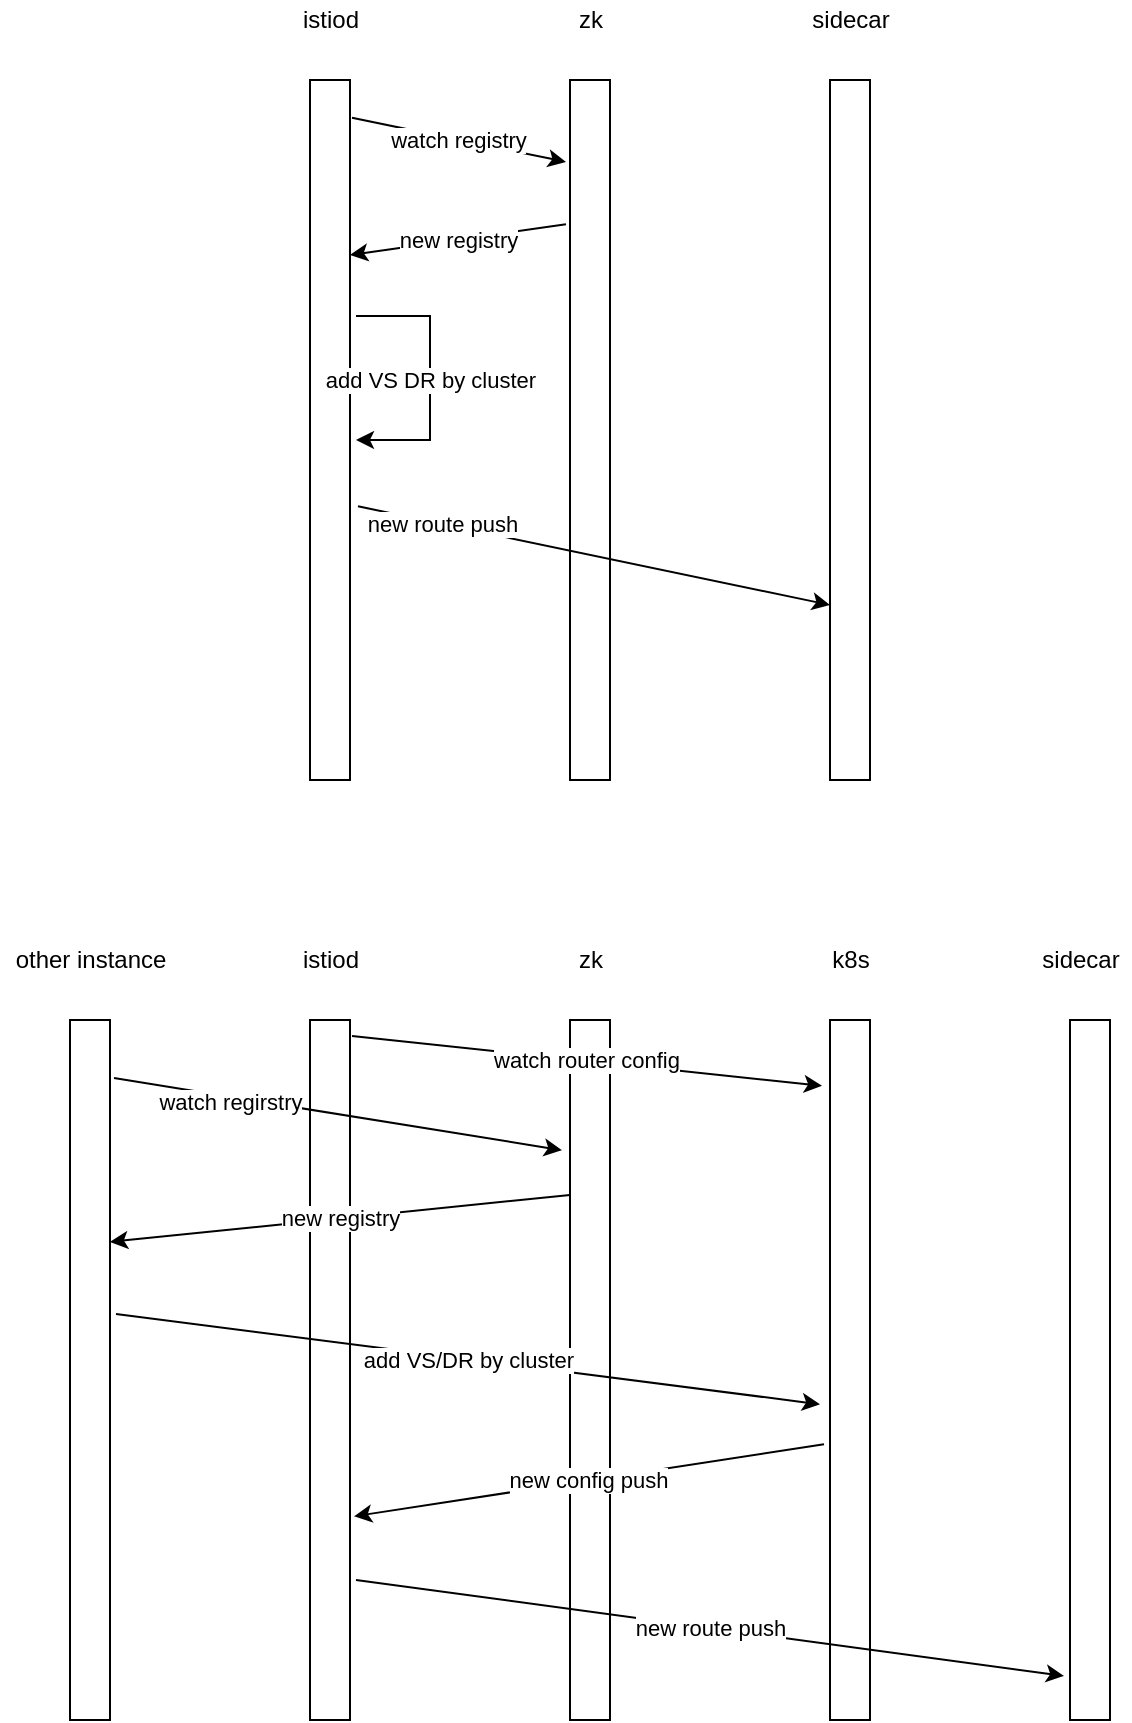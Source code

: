 <mxfile version="16.5.6" type="github">
  <diagram id="-fcBsosHx5FsOHfcFz-H" name="第 1 页">
    <mxGraphModel dx="946" dy="613" grid="1" gridSize="10" guides="1" tooltips="1" connect="1" arrows="1" fold="1" page="1" pageScale="1" pageWidth="827" pageHeight="1169" math="0" shadow="0">
      <root>
        <mxCell id="0" />
        <mxCell id="1" parent="0" />
        <mxCell id="_6Py2wAba6qg6AIEKZOI-1" value="" style="rounded=0;whiteSpace=wrap;html=1;" vertex="1" parent="1">
          <mxGeometry x="210" y="170" width="20" height="350" as="geometry" />
        </mxCell>
        <mxCell id="_6Py2wAba6qg6AIEKZOI-2" value="istiod" style="text;html=1;align=center;verticalAlign=middle;resizable=0;points=[];autosize=1;strokeColor=none;fillColor=none;" vertex="1" parent="1">
          <mxGeometry x="200" y="130" width="40" height="20" as="geometry" />
        </mxCell>
        <mxCell id="_6Py2wAba6qg6AIEKZOI-3" value="" style="rounded=0;whiteSpace=wrap;html=1;" vertex="1" parent="1">
          <mxGeometry x="340" y="170" width="20" height="350" as="geometry" />
        </mxCell>
        <mxCell id="_6Py2wAba6qg6AIEKZOI-4" value="zk" style="text;html=1;align=center;verticalAlign=middle;resizable=0;points=[];autosize=1;strokeColor=none;fillColor=none;" vertex="1" parent="1">
          <mxGeometry x="335" y="130" width="30" height="20" as="geometry" />
        </mxCell>
        <mxCell id="_6Py2wAba6qg6AIEKZOI-5" value="" style="rounded=0;whiteSpace=wrap;html=1;" vertex="1" parent="1">
          <mxGeometry x="470" y="170" width="20" height="350" as="geometry" />
        </mxCell>
        <mxCell id="_6Py2wAba6qg6AIEKZOI-6" value="sidecar" style="text;html=1;align=center;verticalAlign=middle;resizable=0;points=[];autosize=1;strokeColor=none;fillColor=none;" vertex="1" parent="1">
          <mxGeometry x="455" y="130" width="50" height="20" as="geometry" />
        </mxCell>
        <mxCell id="_6Py2wAba6qg6AIEKZOI-7" value="watch registry" style="endArrow=classic;html=1;rounded=0;exitX=1.05;exitY=0.054;exitDx=0;exitDy=0;exitPerimeter=0;entryX=-0.1;entryY=0.117;entryDx=0;entryDy=0;entryPerimeter=0;" edge="1" parent="1" source="_6Py2wAba6qg6AIEKZOI-1" target="_6Py2wAba6qg6AIEKZOI-3">
          <mxGeometry width="50" height="50" relative="1" as="geometry">
            <mxPoint x="390" y="350" as="sourcePoint" />
            <mxPoint x="440" y="300" as="targetPoint" />
          </mxGeometry>
        </mxCell>
        <mxCell id="_6Py2wAba6qg6AIEKZOI-8" value="new registry" style="endArrow=classic;html=1;rounded=0;exitX=-0.1;exitY=0.206;exitDx=0;exitDy=0;exitPerimeter=0;entryX=1;entryY=0.25;entryDx=0;entryDy=0;" edge="1" parent="1" source="_6Py2wAba6qg6AIEKZOI-3" target="_6Py2wAba6qg6AIEKZOI-1">
          <mxGeometry width="50" height="50" relative="1" as="geometry">
            <mxPoint x="390" y="350" as="sourcePoint" />
            <mxPoint x="440" y="300" as="targetPoint" />
          </mxGeometry>
        </mxCell>
        <mxCell id="_6Py2wAba6qg6AIEKZOI-9" value="add VS DR by cluster" style="endArrow=classic;html=1;rounded=0;exitX=1.15;exitY=0.337;exitDx=0;exitDy=0;exitPerimeter=0;" edge="1" parent="1" source="_6Py2wAba6qg6AIEKZOI-1">
          <mxGeometry x="0.015" width="50" height="50" relative="1" as="geometry">
            <mxPoint x="390" y="350" as="sourcePoint" />
            <mxPoint x="233" y="350" as="targetPoint" />
            <Array as="points">
              <mxPoint x="270" y="288" />
              <mxPoint x="270" y="310" />
              <mxPoint x="270" y="350" />
            </Array>
            <mxPoint as="offset" />
          </mxGeometry>
        </mxCell>
        <mxCell id="_6Py2wAba6qg6AIEKZOI-10" value="" style="endArrow=classic;html=1;rounded=0;exitX=1.2;exitY=0.609;exitDx=0;exitDy=0;exitPerimeter=0;entryX=0;entryY=0.75;entryDx=0;entryDy=0;" edge="1" parent="1" source="_6Py2wAba6qg6AIEKZOI-1" target="_6Py2wAba6qg6AIEKZOI-5">
          <mxGeometry width="50" height="50" relative="1" as="geometry">
            <mxPoint x="390" y="350" as="sourcePoint" />
            <mxPoint x="440" y="300" as="targetPoint" />
          </mxGeometry>
        </mxCell>
        <mxCell id="_6Py2wAba6qg6AIEKZOI-11" value="new route push" style="edgeLabel;html=1;align=center;verticalAlign=middle;resizable=0;points=[];" vertex="1" connectable="0" parent="_6Py2wAba6qg6AIEKZOI-10">
          <mxGeometry x="-0.644" relative="1" as="geometry">
            <mxPoint as="offset" />
          </mxGeometry>
        </mxCell>
        <mxCell id="_6Py2wAba6qg6AIEKZOI-12" value="" style="rounded=0;whiteSpace=wrap;html=1;" vertex="1" parent="1">
          <mxGeometry x="210" y="640" width="20" height="350" as="geometry" />
        </mxCell>
        <mxCell id="_6Py2wAba6qg6AIEKZOI-13" value="istiod" style="text;html=1;align=center;verticalAlign=middle;resizable=0;points=[];autosize=1;strokeColor=none;fillColor=none;" vertex="1" parent="1">
          <mxGeometry x="200" y="600" width="40" height="20" as="geometry" />
        </mxCell>
        <mxCell id="_6Py2wAba6qg6AIEKZOI-14" value="" style="rounded=0;whiteSpace=wrap;html=1;" vertex="1" parent="1">
          <mxGeometry x="340" y="640" width="20" height="350" as="geometry" />
        </mxCell>
        <mxCell id="_6Py2wAba6qg6AIEKZOI-15" value="zk" style="text;html=1;align=center;verticalAlign=middle;resizable=0;points=[];autosize=1;strokeColor=none;fillColor=none;" vertex="1" parent="1">
          <mxGeometry x="335" y="600" width="30" height="20" as="geometry" />
        </mxCell>
        <mxCell id="_6Py2wAba6qg6AIEKZOI-16" value="" style="rounded=0;whiteSpace=wrap;html=1;" vertex="1" parent="1">
          <mxGeometry x="470" y="640" width="20" height="350" as="geometry" />
        </mxCell>
        <mxCell id="_6Py2wAba6qg6AIEKZOI-17" value="sidecar" style="text;html=1;align=center;verticalAlign=middle;resizable=0;points=[];autosize=1;strokeColor=none;fillColor=none;" vertex="1" parent="1">
          <mxGeometry x="570" y="600" width="50" height="20" as="geometry" />
        </mxCell>
        <mxCell id="_6Py2wAba6qg6AIEKZOI-23" value="" style="rounded=0;whiteSpace=wrap;html=1;" vertex="1" parent="1">
          <mxGeometry x="590" y="640" width="20" height="350" as="geometry" />
        </mxCell>
        <mxCell id="_6Py2wAba6qg6AIEKZOI-24" value="k8s" style="text;html=1;align=center;verticalAlign=middle;resizable=0;points=[];autosize=1;strokeColor=none;fillColor=none;" vertex="1" parent="1">
          <mxGeometry x="465" y="600" width="30" height="20" as="geometry" />
        </mxCell>
        <mxCell id="_6Py2wAba6qg6AIEKZOI-26" value="watch router config" style="endArrow=classic;html=1;rounded=0;exitX=1.05;exitY=0.023;exitDx=0;exitDy=0;exitPerimeter=0;entryX=-0.2;entryY=0.094;entryDx=0;entryDy=0;entryPerimeter=0;" edge="1" parent="1" source="_6Py2wAba6qg6AIEKZOI-12" target="_6Py2wAba6qg6AIEKZOI-16">
          <mxGeometry width="50" height="50" relative="1" as="geometry">
            <mxPoint x="241" y="668.9" as="sourcePoint" />
            <mxPoint x="348" y="690.95" as="targetPoint" />
          </mxGeometry>
        </mxCell>
        <mxCell id="_6Py2wAba6qg6AIEKZOI-29" value="" style="rounded=0;whiteSpace=wrap;html=1;" vertex="1" parent="1">
          <mxGeometry x="90" y="640" width="20" height="350" as="geometry" />
        </mxCell>
        <mxCell id="_6Py2wAba6qg6AIEKZOI-30" value="other instance" style="text;html=1;align=center;verticalAlign=middle;resizable=0;points=[];autosize=1;strokeColor=none;fillColor=none;" vertex="1" parent="1">
          <mxGeometry x="55" y="600" width="90" height="20" as="geometry" />
        </mxCell>
        <mxCell id="_6Py2wAba6qg6AIEKZOI-31" value="" style="endArrow=classic;html=1;rounded=0;exitX=1.1;exitY=0.083;exitDx=0;exitDy=0;exitPerimeter=0;entryX=-0.2;entryY=0.186;entryDx=0;entryDy=0;entryPerimeter=0;" edge="1" parent="1" source="_6Py2wAba6qg6AIEKZOI-29" target="_6Py2wAba6qg6AIEKZOI-14">
          <mxGeometry width="50" height="50" relative="1" as="geometry">
            <mxPoint x="390" y="860" as="sourcePoint" />
            <mxPoint x="440" y="810" as="targetPoint" />
          </mxGeometry>
        </mxCell>
        <mxCell id="_6Py2wAba6qg6AIEKZOI-32" value="watch regirstry" style="edgeLabel;html=1;align=center;verticalAlign=middle;resizable=0;points=[];" vertex="1" connectable="0" parent="_6Py2wAba6qg6AIEKZOI-31">
          <mxGeometry x="-0.48" y="-2" relative="1" as="geometry">
            <mxPoint as="offset" />
          </mxGeometry>
        </mxCell>
        <mxCell id="_6Py2wAba6qg6AIEKZOI-33" value="new registry" style="endArrow=classic;html=1;rounded=0;exitX=0;exitY=0.25;exitDx=0;exitDy=0;entryX=1;entryY=0.317;entryDx=0;entryDy=0;entryPerimeter=0;" edge="1" parent="1" source="_6Py2wAba6qg6AIEKZOI-14" target="_6Py2wAba6qg6AIEKZOI-29">
          <mxGeometry width="50" height="50" relative="1" as="geometry">
            <mxPoint x="390" y="800" as="sourcePoint" />
            <mxPoint x="440" y="750" as="targetPoint" />
          </mxGeometry>
        </mxCell>
        <mxCell id="_6Py2wAba6qg6AIEKZOI-34" value="add VS/DR by cluster" style="endArrow=classic;html=1;rounded=0;exitX=1.15;exitY=0.42;exitDx=0;exitDy=0;exitPerimeter=0;entryX=-0.25;entryY=0.549;entryDx=0;entryDy=0;entryPerimeter=0;" edge="1" parent="1" source="_6Py2wAba6qg6AIEKZOI-29" target="_6Py2wAba6qg6AIEKZOI-16">
          <mxGeometry width="50" height="50" relative="1" as="geometry">
            <mxPoint x="390" y="770" as="sourcePoint" />
            <mxPoint x="440" y="720" as="targetPoint" />
          </mxGeometry>
        </mxCell>
        <mxCell id="_6Py2wAba6qg6AIEKZOI-35" value="new config push" style="endArrow=classic;html=1;rounded=0;entryX=1.1;entryY=0.709;entryDx=0;entryDy=0;entryPerimeter=0;exitX=-0.15;exitY=0.606;exitDx=0;exitDy=0;exitPerimeter=0;" edge="1" parent="1" source="_6Py2wAba6qg6AIEKZOI-16" target="_6Py2wAba6qg6AIEKZOI-12">
          <mxGeometry width="50" height="50" relative="1" as="geometry">
            <mxPoint x="390" y="930" as="sourcePoint" />
            <mxPoint x="440" y="880" as="targetPoint" />
          </mxGeometry>
        </mxCell>
        <mxCell id="_6Py2wAba6qg6AIEKZOI-36" value="new route push" style="endArrow=classic;html=1;rounded=0;exitX=1.15;exitY=0.8;exitDx=0;exitDy=0;exitPerimeter=0;entryX=-0.15;entryY=0.937;entryDx=0;entryDy=0;entryPerimeter=0;" edge="1" parent="1" source="_6Py2wAba6qg6AIEKZOI-12" target="_6Py2wAba6qg6AIEKZOI-23">
          <mxGeometry width="50" height="50" relative="1" as="geometry">
            <mxPoint x="390" y="830" as="sourcePoint" />
            <mxPoint x="440" y="780" as="targetPoint" />
          </mxGeometry>
        </mxCell>
      </root>
    </mxGraphModel>
  </diagram>
</mxfile>
